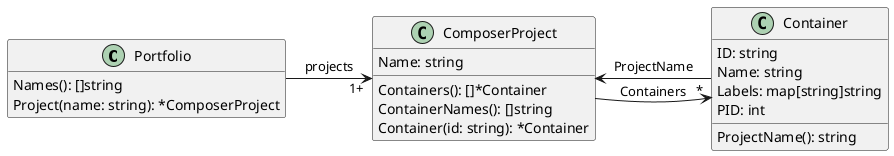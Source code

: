 @startuml walewatcher
hide empty members

class Portfolio {
    Names(): []string
    Project(name: string): *ComposerProject
}

Portfolio -> "  1+" ComposerProject : "projects"

class ComposerProject {
    Name: string
    Containers(): []*Container
    ContainerNames(): []string
    Container(id: string): *Container
}

ComposerProject -> "    *" Container : "Containers"

class Container {
    ID: string
    Name: string
    Labels: map[string]string
    PID: int
    ProjectName(): string
}

Container -> ComposerProject : "ProjectName"

@enduml
